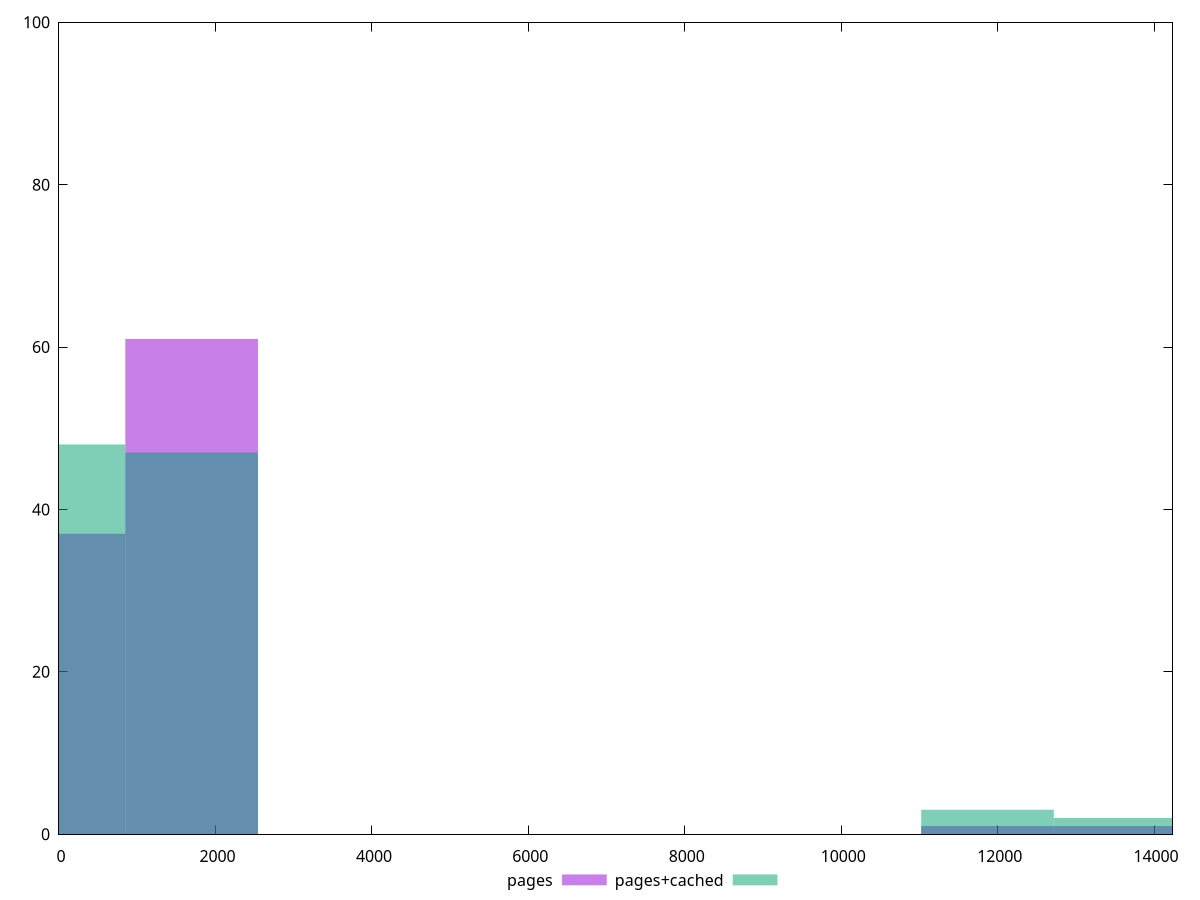 reset

$pages <<EOF
0 37
1695.6753343430178 61
13565.402674744142 1
11869.727340401125 1
EOF

$pagesCached <<EOF
0 48
11869.727340401125 3
13565.402674744142 2
1695.6753343430178 47
EOF

set key outside below
set boxwidth 1695.6753343430178
set xrange [0:14235]
set yrange [0:100]
set trange [0:100]
set style fill transparent solid 0.5 noborder
set terminal svg size 640, 500 enhanced background rgb 'white'
set output "reprap/uses-rel-preload/comparison/histogram/0_vs_1.svg"

plot $pages title "pages" with boxes, \
     $pagesCached title "pages+cached" with boxes

reset
